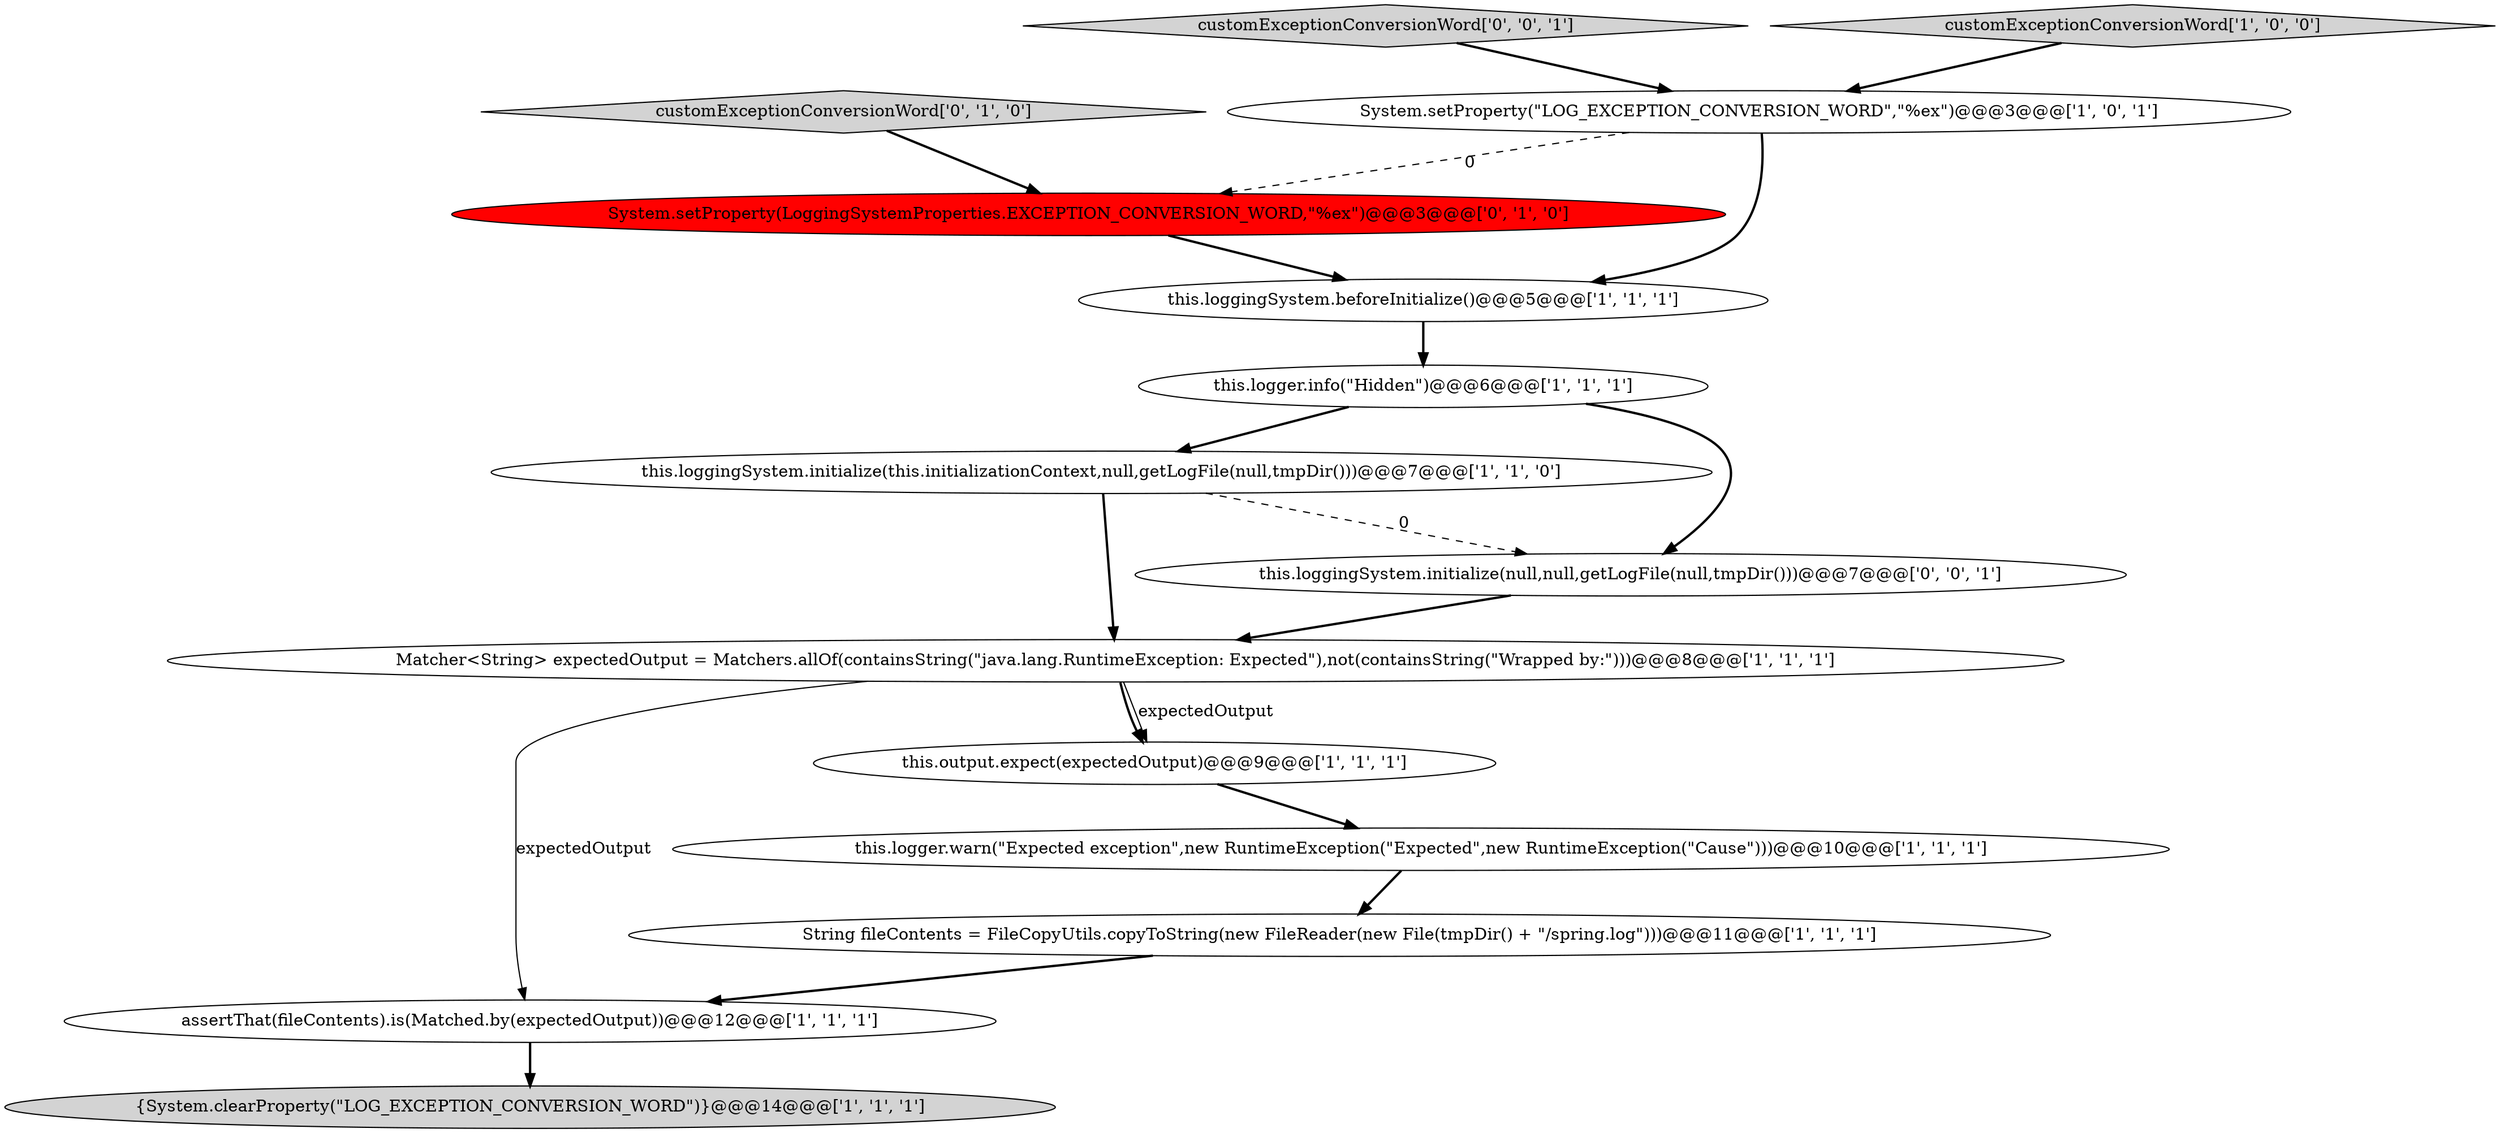 digraph {
12 [style = filled, label = "customExceptionConversionWord['0', '1', '0']", fillcolor = lightgray, shape = diamond image = "AAA0AAABBB2BBB"];
7 [style = filled, label = "{System.clearProperty(\"LOG_EXCEPTION_CONVERSION_WORD\")}@@@14@@@['1', '1', '1']", fillcolor = lightgray, shape = ellipse image = "AAA0AAABBB1BBB"];
14 [style = filled, label = "customExceptionConversionWord['0', '0', '1']", fillcolor = lightgray, shape = diamond image = "AAA0AAABBB3BBB"];
6 [style = filled, label = "this.loggingSystem.beforeInitialize()@@@5@@@['1', '1', '1']", fillcolor = white, shape = ellipse image = "AAA0AAABBB1BBB"];
10 [style = filled, label = "this.loggingSystem.initialize(this.initializationContext,null,getLogFile(null,tmpDir()))@@@7@@@['1', '1', '0']", fillcolor = white, shape = ellipse image = "AAA0AAABBB1BBB"];
9 [style = filled, label = "customExceptionConversionWord['1', '0', '0']", fillcolor = lightgray, shape = diamond image = "AAA0AAABBB1BBB"];
8 [style = filled, label = "System.setProperty(\"LOG_EXCEPTION_CONVERSION_WORD\",\"%ex\")@@@3@@@['1', '0', '1']", fillcolor = white, shape = ellipse image = "AAA0AAABBB1BBB"];
5 [style = filled, label = "this.logger.warn(\"Expected exception\",new RuntimeException(\"Expected\",new RuntimeException(\"Cause\")))@@@10@@@['1', '1', '1']", fillcolor = white, shape = ellipse image = "AAA0AAABBB1BBB"];
1 [style = filled, label = "Matcher<String> expectedOutput = Matchers.allOf(containsString(\"java.lang.RuntimeException: Expected\"),not(containsString(\"Wrapped by:\")))@@@8@@@['1', '1', '1']", fillcolor = white, shape = ellipse image = "AAA0AAABBB1BBB"];
2 [style = filled, label = "String fileContents = FileCopyUtils.copyToString(new FileReader(new File(tmpDir() + \"/spring.log\")))@@@11@@@['1', '1', '1']", fillcolor = white, shape = ellipse image = "AAA0AAABBB1BBB"];
0 [style = filled, label = "this.logger.info(\"Hidden\")@@@6@@@['1', '1', '1']", fillcolor = white, shape = ellipse image = "AAA0AAABBB1BBB"];
4 [style = filled, label = "assertThat(fileContents).is(Matched.by(expectedOutput))@@@12@@@['1', '1', '1']", fillcolor = white, shape = ellipse image = "AAA0AAABBB1BBB"];
13 [style = filled, label = "this.loggingSystem.initialize(null,null,getLogFile(null,tmpDir()))@@@7@@@['0', '0', '1']", fillcolor = white, shape = ellipse image = "AAA0AAABBB3BBB"];
11 [style = filled, label = "System.setProperty(LoggingSystemProperties.EXCEPTION_CONVERSION_WORD,\"%ex\")@@@3@@@['0', '1', '0']", fillcolor = red, shape = ellipse image = "AAA1AAABBB2BBB"];
3 [style = filled, label = "this.output.expect(expectedOutput)@@@9@@@['1', '1', '1']", fillcolor = white, shape = ellipse image = "AAA0AAABBB1BBB"];
1->3 [style = bold, label=""];
1->4 [style = solid, label="expectedOutput"];
1->3 [style = solid, label="expectedOutput"];
5->2 [style = bold, label=""];
0->10 [style = bold, label=""];
8->6 [style = bold, label=""];
6->0 [style = bold, label=""];
3->5 [style = bold, label=""];
14->8 [style = bold, label=""];
8->11 [style = dashed, label="0"];
0->13 [style = bold, label=""];
10->13 [style = dashed, label="0"];
10->1 [style = bold, label=""];
9->8 [style = bold, label=""];
2->4 [style = bold, label=""];
4->7 [style = bold, label=""];
13->1 [style = bold, label=""];
11->6 [style = bold, label=""];
12->11 [style = bold, label=""];
}
